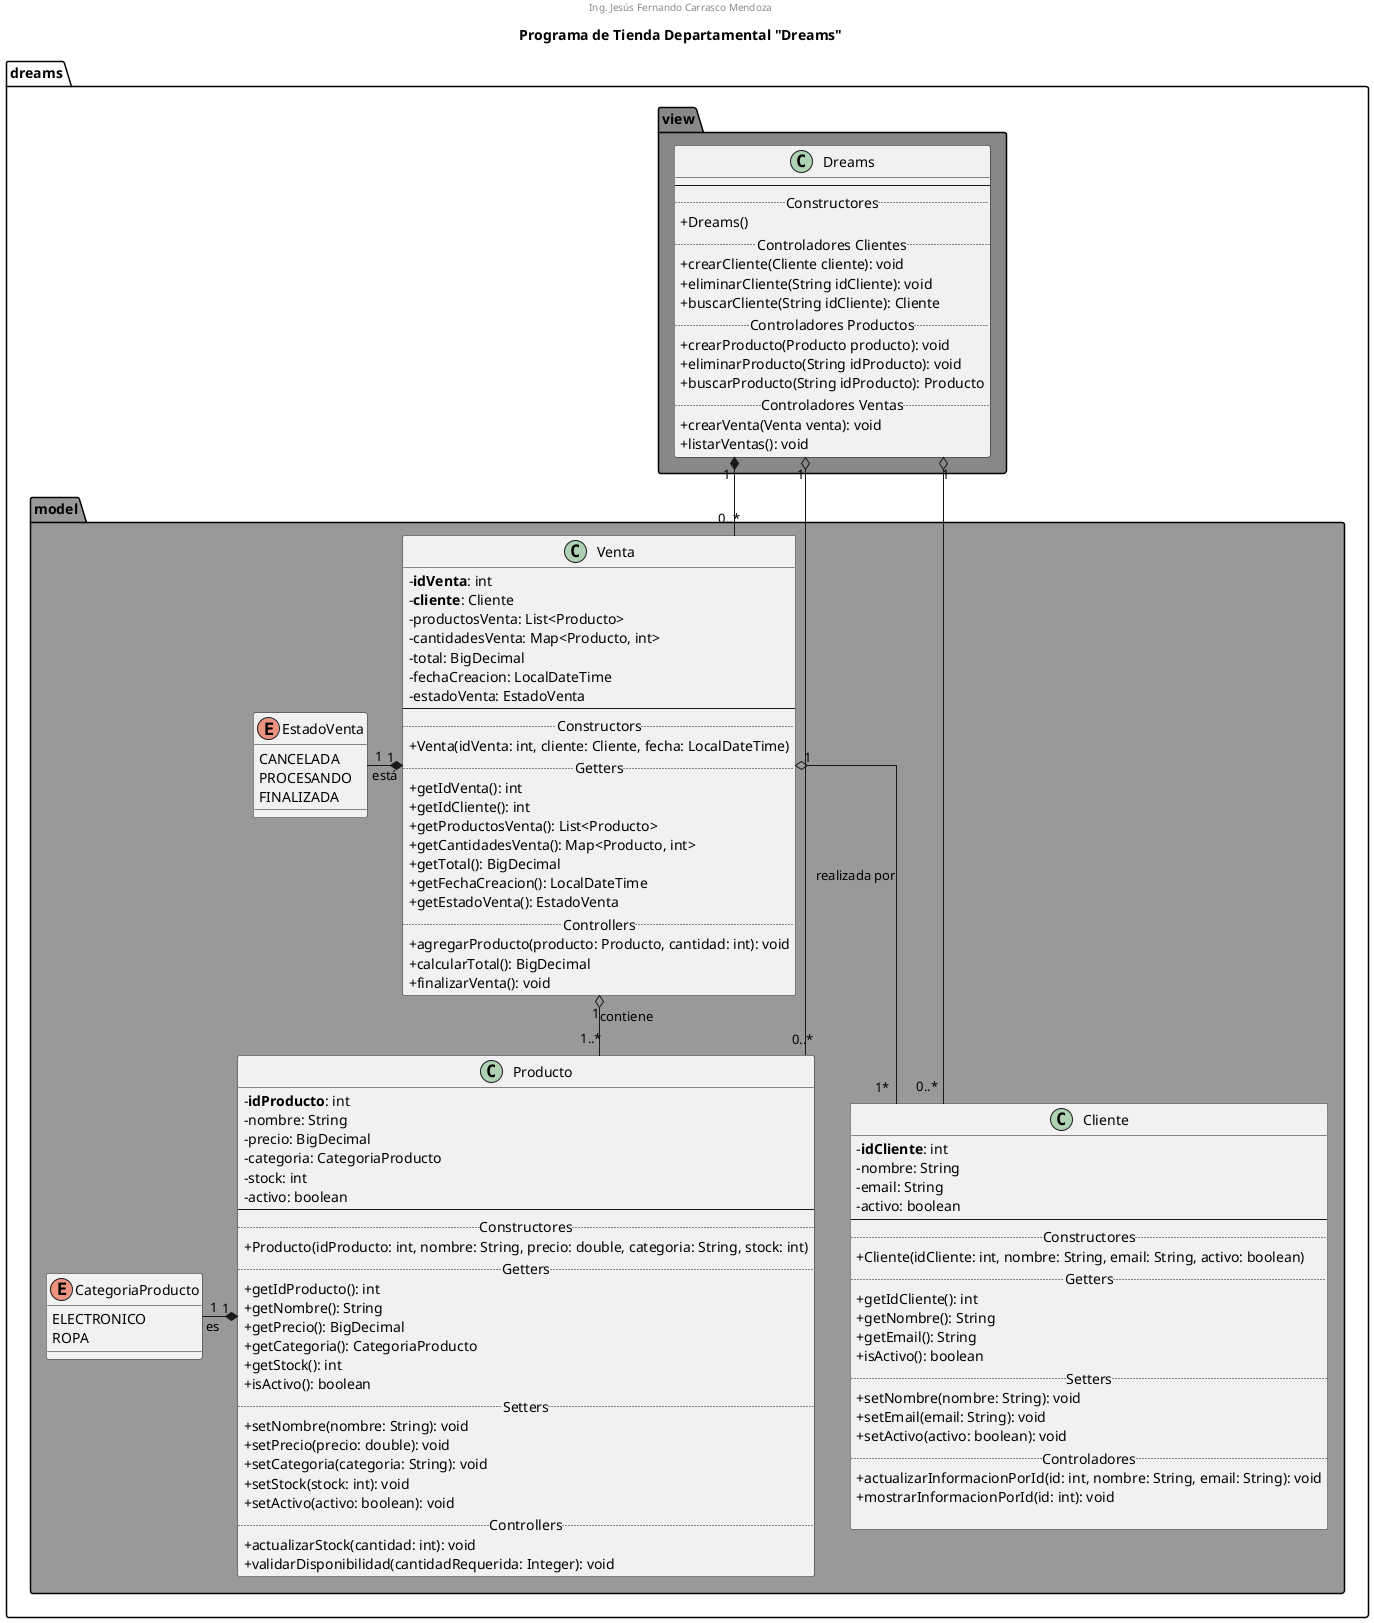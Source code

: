 @startuml dreams

    '=== Estilos ===

    '!theme spacelab

    skinparam classAttributeIconSize 0
    skinparam linetype ortho

    '=== Título ===

    title Programa de Tienda Departamental "Dreams"

    '=== Encabezado ===

    center header <color:#888888>Ing. Jesús Fernando Carrasco Mendoza</color>

    '=== Paquetes ===
    
    package dreams.view #888888 {

        '=== Vistas ===

        +class Dreams {
            --
            .. Constructores ..
            + Dreams()
            .. Controladores Clientes ..
            + crearCliente(Cliente cliente): void
            + eliminarCliente(String idCliente): void
            + buscarCliente(String idCliente): Cliente
            .. Controladores Productos ..
            + crearProducto(Producto producto): void
            + eliminarProducto(String idProducto): void
            + buscarProducto(String idProducto): Producto
            .. Controladores Ventas ..
            + crearVenta(Venta venta): void
            + listarVentas(): void
        }

    }

    package dreams.model #999999 {

        '=== Modelos ===

        +class Cliente {
            - **idCliente**: int
            - nombre: String
            - email: String
            - activo: boolean
            --
            .. Constructores ..
            + Cliente(idCliente: int, nombre: String, email: String, activo: boolean)
            .. Getters ..
            + getIdCliente(): int
            + getNombre(): String
            + getEmail(): String
            + isActivo(): boolean
            .. Setters ..
            + setNombre(nombre: String): void
            + setEmail(email: String): void
            + setActivo(activo: boolean): void
            .. Controladores ..
            + actualizarInformacionPorId(id: int, nombre: String, email: String): void
            + mostrarInformacionPorId(id: int): void
            
        }

        +class Venta {
            - **idVenta**: int
            - **cliente**: Cliente
            - productosVenta: List<Producto>
            - cantidadesVenta: Map<Producto, int>
            - total: BigDecimal
            - fechaCreacion: LocalDateTime
            - estadoVenta: EstadoVenta
            --
            .. Constructors ..
            + Venta(idVenta: int, cliente: Cliente, fecha: LocalDateTime)
            .. Getters ..
            + getIdVenta(): int
            + getIdCliente(): int
            + getProductosVenta(): List<Producto>
            + getCantidadesVenta(): Map<Producto, int>
            + getTotal(): BigDecimal
            + getFechaCreacion(): LocalDateTime
            + getEstadoVenta(): EstadoVenta
            .. Controllers ..
            + agregarProducto(producto: Producto, cantidad: int): void
            + calcularTotal(): BigDecimal
            + finalizarVenta(): void
        }

      
        +class Producto {
            - **idProducto**: int
            - nombre: String
            - precio: BigDecimal
            - categoria: CategoriaProducto
            - stock: int
            - activo: boolean
            --
            .. Constructores ..
            + Producto(idProducto: int, nombre: String, precio: double, categoria: String, stock: int)
            .. Getters ..
            + getIdProducto(): int
            + getNombre(): String
            + getPrecio(): BigDecimal
            + getCategoria(): CategoriaProducto
            + getStock(): int
            + isActivo(): boolean
            .. Setters ..
            + setNombre(nombre: String): void
            + setPrecio(precio: double): void
            + setCategoria(categoria: String): void
            + setStock(stock: int): void
            + setActivo(activo: boolean): void
            .. Controllers ..
            + actualizarStock(cantidad: int): void
            + validarDisponibilidad(cantidadRequerida: Integer): void
        }

        '=== Enumeraciones ===
        
        enum CategoriaProducto {
            ELECTRONICO
            ROPA
        }
        
        enum EstadoVenta {
            CANCELADA
            PROCESANDO
            FINALIZADA
        }

    }

    ' === Relaciones ===
    
    ' --- Vista ---
    
    Dreams "1" o-- "0..*" Cliente
    Dreams "1" o-- "0..*" Producto
    Dreams "1" *-- "0..*" Venta
    
    ' --- Modelos ---

    Venta "1" o-- "1*" Cliente : realizada por
    Venta "1" o-- "1..*" Producto : contiene

     ' --- Enumeraciones ---

    Venta "1" *-left- "1" EstadoVenta : está
    Producto "1" *-left- "1" CategoriaProducto : es
 
    ' === Layout ===

    hide @unlinked

@enduml